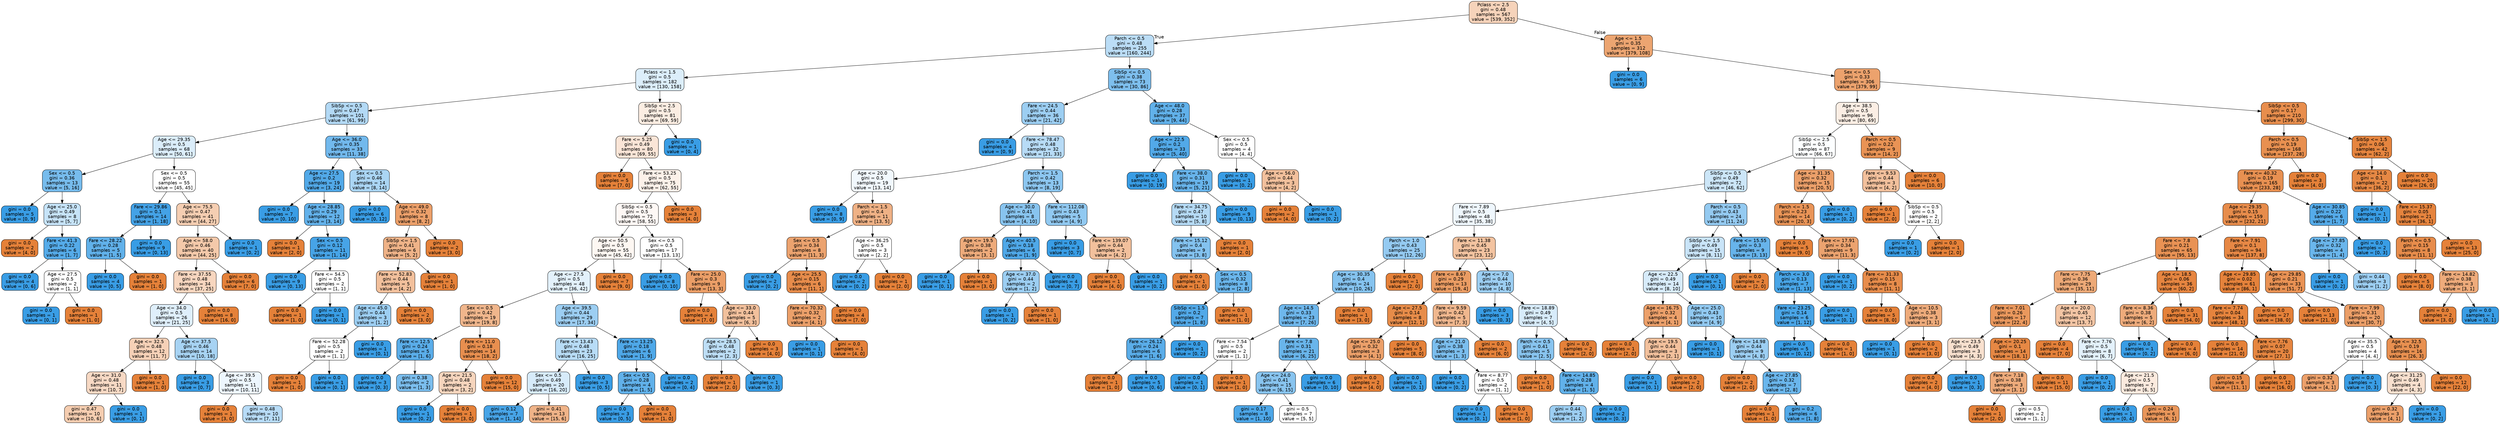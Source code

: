 digraph Tree {
node [shape=box, style="filled, rounded", color="black", fontname=helvetica] ;
edge [fontname=helvetica] ;
0 [label="Pclass <= 2.5\ngini = 0.48\nsamples = 567\nvalue = [539, 352]", fillcolor="#f6d3ba"] ;
1 [label="Parch <= 0.5\ngini = 0.48\nsamples = 255\nvalue = [160, 244]", fillcolor="#bbddf6"] ;
0 -> 1 [labeldistance=2.5, labelangle=45, headlabel="True"] ;
2 [label="Pclass <= 1.5\ngini = 0.5\nsamples = 182\nvalue = [130, 158]", fillcolor="#dceefa"] ;
1 -> 2 ;
3 [label="SibSp <= 0.5\ngini = 0.47\nsamples = 101\nvalue = [61, 99]", fillcolor="#b3d9f5"] ;
2 -> 3 ;
4 [label="Age <= 29.35\ngini = 0.5\nsamples = 68\nvalue = [50, 61]", fillcolor="#dbedfa"] ;
3 -> 4 ;
5 [label="Sex <= 0.5\ngini = 0.36\nsamples = 13\nvalue = [5, 16]", fillcolor="#77bced"] ;
4 -> 5 ;
6 [label="gini = 0.0\nsamples = 5\nvalue = [0, 9]", fillcolor="#399de5"] ;
5 -> 6 ;
7 [label="Age <= 25.0\ngini = 0.49\nsamples = 8\nvalue = [5, 7]", fillcolor="#c6e3f8"] ;
5 -> 7 ;
8 [label="gini = 0.0\nsamples = 2\nvalue = [4, 0]", fillcolor="#e58139"] ;
7 -> 8 ;
9 [label="Fare <= 41.3\ngini = 0.22\nsamples = 6\nvalue = [1, 7]", fillcolor="#55abe9"] ;
7 -> 9 ;
10 [label="gini = 0.0\nsamples = 4\nvalue = [0, 6]", fillcolor="#399de5"] ;
9 -> 10 ;
11 [label="Age <= 27.5\ngini = 0.5\nsamples = 2\nvalue = [1, 1]", fillcolor="#ffffff"] ;
9 -> 11 ;
12 [label="gini = 0.0\nsamples = 1\nvalue = [0, 1]", fillcolor="#399de5"] ;
11 -> 12 ;
13 [label="gini = 0.0\nsamples = 1\nvalue = [1, 0]", fillcolor="#e58139"] ;
11 -> 13 ;
14 [label="Sex <= 0.5\ngini = 0.5\nsamples = 55\nvalue = [45, 45]", fillcolor="#ffffff"] ;
4 -> 14 ;
15 [label="Fare <= 29.86\ngini = 0.1\nsamples = 14\nvalue = [1, 18]", fillcolor="#44a2e6"] ;
14 -> 15 ;
16 [label="Fare <= 28.22\ngini = 0.28\nsamples = 5\nvalue = [1, 5]", fillcolor="#61b1ea"] ;
15 -> 16 ;
17 [label="gini = 0.0\nsamples = 4\nvalue = [0, 5]", fillcolor="#399de5"] ;
16 -> 17 ;
18 [label="gini = 0.0\nsamples = 1\nvalue = [1, 0]", fillcolor="#e58139"] ;
16 -> 18 ;
19 [label="gini = 0.0\nsamples = 9\nvalue = [0, 13]", fillcolor="#399de5"] ;
15 -> 19 ;
20 [label="Age <= 75.5\ngini = 0.47\nsamples = 41\nvalue = [44, 27]", fillcolor="#f5ceb2"] ;
14 -> 20 ;
21 [label="Age <= 58.0\ngini = 0.46\nsamples = 40\nvalue = [44, 25]", fillcolor="#f4c9aa"] ;
20 -> 21 ;
22 [label="Fare <= 37.55\ngini = 0.48\nsamples = 34\nvalue = [37, 25]", fillcolor="#f7d6bf"] ;
21 -> 22 ;
23 [label="Age <= 34.0\ngini = 0.5\nsamples = 26\nvalue = [21, 25]", fillcolor="#dfeffb"] ;
22 -> 23 ;
24 [label="Age <= 32.5\ngini = 0.48\nsamples = 12\nvalue = [11, 7]", fillcolor="#f6d1b7"] ;
23 -> 24 ;
25 [label="Age <= 31.0\ngini = 0.48\nsamples = 11\nvalue = [10, 7]", fillcolor="#f7d9c4"] ;
24 -> 25 ;
26 [label="gini = 0.47\nsamples = 10\nvalue = [10, 6]", fillcolor="#f5cdb0"] ;
25 -> 26 ;
27 [label="gini = 0.0\nsamples = 1\nvalue = [0, 1]", fillcolor="#399de5"] ;
25 -> 27 ;
28 [label="gini = 0.0\nsamples = 1\nvalue = [1, 0]", fillcolor="#e58139"] ;
24 -> 28 ;
29 [label="Age <= 37.5\ngini = 0.46\nsamples = 14\nvalue = [10, 18]", fillcolor="#a7d3f3"] ;
23 -> 29 ;
30 [label="gini = 0.0\nsamples = 3\nvalue = [0, 7]", fillcolor="#399de5"] ;
29 -> 30 ;
31 [label="Age <= 39.5\ngini = 0.5\nsamples = 11\nvalue = [10, 11]", fillcolor="#edf6fd"] ;
29 -> 31 ;
32 [label="gini = 0.0\nsamples = 1\nvalue = [3, 0]", fillcolor="#e58139"] ;
31 -> 32 ;
33 [label="gini = 0.48\nsamples = 10\nvalue = [7, 11]", fillcolor="#b7dbf6"] ;
31 -> 33 ;
34 [label="gini = 0.0\nsamples = 8\nvalue = [16, 0]", fillcolor="#e58139"] ;
22 -> 34 ;
35 [label="gini = 0.0\nsamples = 6\nvalue = [7, 0]", fillcolor="#e58139"] ;
21 -> 35 ;
36 [label="gini = 0.0\nsamples = 1\nvalue = [0, 2]", fillcolor="#399de5"] ;
20 -> 36 ;
37 [label="Age <= 36.0\ngini = 0.35\nsamples = 33\nvalue = [11, 38]", fillcolor="#72b9ed"] ;
3 -> 37 ;
38 [label="Age <= 27.5\ngini = 0.2\nsamples = 19\nvalue = [3, 24]", fillcolor="#52a9e8"] ;
37 -> 38 ;
39 [label="gini = 0.0\nsamples = 7\nvalue = [0, 10]", fillcolor="#399de5"] ;
38 -> 39 ;
40 [label="Age <= 28.85\ngini = 0.29\nsamples = 12\nvalue = [3, 14]", fillcolor="#63b2eb"] ;
38 -> 40 ;
41 [label="gini = 0.0\nsamples = 1\nvalue = [2, 0]", fillcolor="#e58139"] ;
40 -> 41 ;
42 [label="Sex <= 0.5\ngini = 0.12\nsamples = 11\nvalue = [1, 14]", fillcolor="#47a4e7"] ;
40 -> 42 ;
43 [label="gini = 0.0\nsamples = 9\nvalue = [0, 13]", fillcolor="#399de5"] ;
42 -> 43 ;
44 [label="Fare <= 54.5\ngini = 0.5\nsamples = 2\nvalue = [1, 1]", fillcolor="#ffffff"] ;
42 -> 44 ;
45 [label="gini = 0.0\nsamples = 1\nvalue = [1, 0]", fillcolor="#e58139"] ;
44 -> 45 ;
46 [label="gini = 0.0\nsamples = 1\nvalue = [0, 1]", fillcolor="#399de5"] ;
44 -> 46 ;
47 [label="Sex <= 0.5\ngini = 0.46\nsamples = 14\nvalue = [8, 14]", fillcolor="#aad5f4"] ;
37 -> 47 ;
48 [label="gini = 0.0\nsamples = 6\nvalue = [0, 12]", fillcolor="#399de5"] ;
47 -> 48 ;
49 [label="Age <= 49.0\ngini = 0.32\nsamples = 8\nvalue = [8, 2]", fillcolor="#eca06a"] ;
47 -> 49 ;
50 [label="SibSp <= 1.5\ngini = 0.41\nsamples = 6\nvalue = [5, 2]", fillcolor="#efb388"] ;
49 -> 50 ;
51 [label="Fare <= 52.83\ngini = 0.44\nsamples = 5\nvalue = [4, 2]", fillcolor="#f2c09c"] ;
50 -> 51 ;
52 [label="Age <= 45.0\ngini = 0.44\nsamples = 3\nvalue = [1, 2]", fillcolor="#9ccef2"] ;
51 -> 52 ;
53 [label="Fare <= 52.28\ngini = 0.5\nsamples = 2\nvalue = [1, 1]", fillcolor="#ffffff"] ;
52 -> 53 ;
54 [label="gini = 0.0\nsamples = 1\nvalue = [1, 0]", fillcolor="#e58139"] ;
53 -> 54 ;
55 [label="gini = 0.0\nsamples = 1\nvalue = [0, 1]", fillcolor="#399de5"] ;
53 -> 55 ;
56 [label="gini = 0.0\nsamples = 1\nvalue = [0, 1]", fillcolor="#399de5"] ;
52 -> 56 ;
57 [label="gini = 0.0\nsamples = 2\nvalue = [3, 0]", fillcolor="#e58139"] ;
51 -> 57 ;
58 [label="gini = 0.0\nsamples = 1\nvalue = [1, 0]", fillcolor="#e58139"] ;
50 -> 58 ;
59 [label="gini = 0.0\nsamples = 2\nvalue = [3, 0]", fillcolor="#e58139"] ;
49 -> 59 ;
60 [label="SibSp <= 2.5\ngini = 0.5\nsamples = 81\nvalue = [69, 59]", fillcolor="#fbede2"] ;
2 -> 60 ;
61 [label="Fare <= 5.25\ngini = 0.49\nsamples = 80\nvalue = [69, 55]", fillcolor="#fae5d7"] ;
60 -> 61 ;
62 [label="gini = 0.0\nsamples = 5\nvalue = [7, 0]", fillcolor="#e58139"] ;
61 -> 62 ;
63 [label="Fare <= 53.25\ngini = 0.5\nsamples = 75\nvalue = [62, 55]", fillcolor="#fcf1e9"] ;
61 -> 63 ;
64 [label="SibSp <= 0.5\ngini = 0.5\nsamples = 72\nvalue = [58, 55]", fillcolor="#fef8f5"] ;
63 -> 64 ;
65 [label="Age <= 50.5\ngini = 0.5\nsamples = 55\nvalue = [45, 42]", fillcolor="#fdf7f2"] ;
64 -> 65 ;
66 [label="Age <= 27.5\ngini = 0.5\nsamples = 48\nvalue = [36, 42]", fillcolor="#e3f1fb"] ;
65 -> 66 ;
67 [label="Sex <= 0.5\ngini = 0.42\nsamples = 19\nvalue = [19, 8]", fillcolor="#f0b68c"] ;
66 -> 67 ;
68 [label="Fare <= 12.5\ngini = 0.24\nsamples = 5\nvalue = [1, 6]", fillcolor="#5aade9"] ;
67 -> 68 ;
69 [label="gini = 0.0\nsamples = 3\nvalue = [0, 3]", fillcolor="#399de5"] ;
68 -> 69 ;
70 [label="gini = 0.38\nsamples = 2\nvalue = [1, 3]", fillcolor="#7bbeee"] ;
68 -> 70 ;
71 [label="Fare <= 11.0\ngini = 0.18\nsamples = 14\nvalue = [18, 2]", fillcolor="#e88f4f"] ;
67 -> 71 ;
72 [label="Age <= 21.5\ngini = 0.48\nsamples = 2\nvalue = [3, 2]", fillcolor="#f6d5bd"] ;
71 -> 72 ;
73 [label="gini = 0.0\nsamples = 1\nvalue = [0, 2]", fillcolor="#399de5"] ;
72 -> 73 ;
74 [label="gini = 0.0\nsamples = 1\nvalue = [3, 0]", fillcolor="#e58139"] ;
72 -> 74 ;
75 [label="gini = 0.0\nsamples = 12\nvalue = [15, 0]", fillcolor="#e58139"] ;
71 -> 75 ;
76 [label="Age <= 39.5\ngini = 0.44\nsamples = 29\nvalue = [17, 34]", fillcolor="#9ccef2"] ;
66 -> 76 ;
77 [label="Fare <= 13.43\ngini = 0.48\nsamples = 23\nvalue = [16, 25]", fillcolor="#b8dcf6"] ;
76 -> 77 ;
78 [label="Sex <= 0.5\ngini = 0.49\nsamples = 20\nvalue = [16, 20]", fillcolor="#d7ebfa"] ;
77 -> 78 ;
79 [label="gini = 0.12\nsamples = 7\nvalue = [1, 14]", fillcolor="#47a4e7"] ;
78 -> 79 ;
80 [label="gini = 0.41\nsamples = 13\nvalue = [15, 6]", fillcolor="#efb388"] ;
78 -> 80 ;
81 [label="gini = 0.0\nsamples = 3\nvalue = [0, 5]", fillcolor="#399de5"] ;
77 -> 81 ;
82 [label="Fare <= 13.25\ngini = 0.18\nsamples = 6\nvalue = [1, 9]", fillcolor="#4fa8e8"] ;
76 -> 82 ;
83 [label="Sex <= 0.5\ngini = 0.28\nsamples = 4\nvalue = [1, 5]", fillcolor="#61b1ea"] ;
82 -> 83 ;
84 [label="gini = 0.0\nsamples = 3\nvalue = [0, 5]", fillcolor="#399de5"] ;
83 -> 84 ;
85 [label="gini = 0.0\nsamples = 1\nvalue = [1, 0]", fillcolor="#e58139"] ;
83 -> 85 ;
86 [label="gini = 0.0\nsamples = 2\nvalue = [0, 4]", fillcolor="#399de5"] ;
82 -> 86 ;
87 [label="gini = 0.0\nsamples = 7\nvalue = [9, 0]", fillcolor="#e58139"] ;
65 -> 87 ;
88 [label="Sex <= 0.5\ngini = 0.5\nsamples = 17\nvalue = [13, 13]", fillcolor="#ffffff"] ;
64 -> 88 ;
89 [label="gini = 0.0\nsamples = 8\nvalue = [0, 10]", fillcolor="#399de5"] ;
88 -> 89 ;
90 [label="Fare <= 25.0\ngini = 0.3\nsamples = 9\nvalue = [13, 3]", fillcolor="#eb9e67"] ;
88 -> 90 ;
91 [label="gini = 0.0\nsamples = 4\nvalue = [7, 0]", fillcolor="#e58139"] ;
90 -> 91 ;
92 [label="Age <= 33.0\ngini = 0.44\nsamples = 5\nvalue = [6, 3]", fillcolor="#f2c09c"] ;
90 -> 92 ;
93 [label="Age <= 28.5\ngini = 0.48\nsamples = 2\nvalue = [2, 3]", fillcolor="#bddef6"] ;
92 -> 93 ;
94 [label="gini = 0.0\nsamples = 1\nvalue = [2, 0]", fillcolor="#e58139"] ;
93 -> 94 ;
95 [label="gini = 0.0\nsamples = 1\nvalue = [0, 3]", fillcolor="#399de5"] ;
93 -> 95 ;
96 [label="gini = 0.0\nsamples = 3\nvalue = [4, 0]", fillcolor="#e58139"] ;
92 -> 96 ;
97 [label="gini = 0.0\nsamples = 3\nvalue = [4, 0]", fillcolor="#e58139"] ;
63 -> 97 ;
98 [label="gini = 0.0\nsamples = 1\nvalue = [0, 4]", fillcolor="#399de5"] ;
60 -> 98 ;
99 [label="SibSp <= 0.5\ngini = 0.38\nsamples = 73\nvalue = [30, 86]", fillcolor="#7ebfee"] ;
1 -> 99 ;
100 [label="Fare <= 24.5\ngini = 0.44\nsamples = 36\nvalue = [21, 42]", fillcolor="#9ccef2"] ;
99 -> 100 ;
101 [label="gini = 0.0\nsamples = 4\nvalue = [0, 9]", fillcolor="#399de5"] ;
100 -> 101 ;
102 [label="Fare <= 78.47\ngini = 0.48\nsamples = 32\nvalue = [21, 33]", fillcolor="#b7dbf6"] ;
100 -> 102 ;
103 [label="Age <= 20.0\ngini = 0.5\nsamples = 19\nvalue = [13, 14]", fillcolor="#f1f8fd"] ;
102 -> 103 ;
104 [label="gini = 0.0\nsamples = 8\nvalue = [0, 9]", fillcolor="#399de5"] ;
103 -> 104 ;
105 [label="Parch <= 1.5\ngini = 0.4\nsamples = 11\nvalue = [13, 5]", fillcolor="#efb185"] ;
103 -> 105 ;
106 [label="Sex <= 0.5\ngini = 0.34\nsamples = 8\nvalue = [11, 3]", fillcolor="#eca36f"] ;
105 -> 106 ;
107 [label="gini = 0.0\nsamples = 2\nvalue = [0, 2]", fillcolor="#399de5"] ;
106 -> 107 ;
108 [label="Age <= 25.5\ngini = 0.15\nsamples = 6\nvalue = [11, 1]", fillcolor="#e78c4b"] ;
106 -> 108 ;
109 [label="Fare <= 70.32\ngini = 0.32\nsamples = 2\nvalue = [4, 1]", fillcolor="#eca06a"] ;
108 -> 109 ;
110 [label="gini = 0.0\nsamples = 1\nvalue = [0, 1]", fillcolor="#399de5"] ;
109 -> 110 ;
111 [label="gini = 0.0\nsamples = 1\nvalue = [4, 0]", fillcolor="#e58139"] ;
109 -> 111 ;
112 [label="gini = 0.0\nsamples = 4\nvalue = [7, 0]", fillcolor="#e58139"] ;
108 -> 112 ;
113 [label="Age <= 36.25\ngini = 0.5\nsamples = 3\nvalue = [2, 2]", fillcolor="#ffffff"] ;
105 -> 113 ;
114 [label="gini = 0.0\nsamples = 2\nvalue = [0, 2]", fillcolor="#399de5"] ;
113 -> 114 ;
115 [label="gini = 0.0\nsamples = 1\nvalue = [2, 0]", fillcolor="#e58139"] ;
113 -> 115 ;
116 [label="Parch <= 1.5\ngini = 0.42\nsamples = 13\nvalue = [8, 19]", fillcolor="#8cc6f0"] ;
102 -> 116 ;
117 [label="Age <= 30.0\ngini = 0.41\nsamples = 8\nvalue = [4, 10]", fillcolor="#88c4ef"] ;
116 -> 117 ;
118 [label="Age <= 19.5\ngini = 0.38\nsamples = 2\nvalue = [3, 1]", fillcolor="#eeab7b"] ;
117 -> 118 ;
119 [label="gini = 0.0\nsamples = 1\nvalue = [0, 1]", fillcolor="#399de5"] ;
118 -> 119 ;
120 [label="gini = 0.0\nsamples = 1\nvalue = [3, 0]", fillcolor="#e58139"] ;
118 -> 120 ;
121 [label="Age <= 40.5\ngini = 0.18\nsamples = 6\nvalue = [1, 9]", fillcolor="#4fa8e8"] ;
117 -> 121 ;
122 [label="Age <= 37.0\ngini = 0.44\nsamples = 2\nvalue = [1, 2]", fillcolor="#9ccef2"] ;
121 -> 122 ;
123 [label="gini = 0.0\nsamples = 1\nvalue = [0, 2]", fillcolor="#399de5"] ;
122 -> 123 ;
124 [label="gini = 0.0\nsamples = 1\nvalue = [1, 0]", fillcolor="#e58139"] ;
122 -> 124 ;
125 [label="gini = 0.0\nsamples = 4\nvalue = [0, 7]", fillcolor="#399de5"] ;
121 -> 125 ;
126 [label="Fare <= 112.08\ngini = 0.43\nsamples = 5\nvalue = [4, 9]", fillcolor="#91c9f1"] ;
116 -> 126 ;
127 [label="gini = 0.0\nsamples = 3\nvalue = [0, 7]", fillcolor="#399de5"] ;
126 -> 127 ;
128 [label="Fare <= 139.07\ngini = 0.44\nsamples = 2\nvalue = [4, 2]", fillcolor="#f2c09c"] ;
126 -> 128 ;
129 [label="gini = 0.0\nsamples = 1\nvalue = [4, 0]", fillcolor="#e58139"] ;
128 -> 129 ;
130 [label="gini = 0.0\nsamples = 1\nvalue = [0, 2]", fillcolor="#399de5"] ;
128 -> 130 ;
131 [label="Age <= 48.0\ngini = 0.28\nsamples = 37\nvalue = [9, 44]", fillcolor="#61b1ea"] ;
99 -> 131 ;
132 [label="Age <= 22.5\ngini = 0.2\nsamples = 33\nvalue = [5, 40]", fillcolor="#52a9e8"] ;
131 -> 132 ;
133 [label="gini = 0.0\nsamples = 14\nvalue = [0, 19]", fillcolor="#399de5"] ;
132 -> 133 ;
134 [label="Fare <= 38.0\ngini = 0.31\nsamples = 19\nvalue = [5, 21]", fillcolor="#68b4eb"] ;
132 -> 134 ;
135 [label="Fare <= 34.75\ngini = 0.47\nsamples = 10\nvalue = [5, 8]", fillcolor="#b5daf5"] ;
134 -> 135 ;
136 [label="Fare <= 15.12\ngini = 0.4\nsamples = 9\nvalue = [3, 8]", fillcolor="#83c2ef"] ;
135 -> 136 ;
137 [label="gini = 0.0\nsamples = 1\nvalue = [1, 0]", fillcolor="#e58139"] ;
136 -> 137 ;
138 [label="Sex <= 0.5\ngini = 0.32\nsamples = 8\nvalue = [2, 8]", fillcolor="#6ab6ec"] ;
136 -> 138 ;
139 [label="SibSp <= 1.5\ngini = 0.2\nsamples = 7\nvalue = [1, 8]", fillcolor="#52a9e8"] ;
138 -> 139 ;
140 [label="Fare <= 26.12\ngini = 0.24\nsamples = 6\nvalue = [1, 6]", fillcolor="#5aade9"] ;
139 -> 140 ;
141 [label="gini = 0.0\nsamples = 1\nvalue = [1, 0]", fillcolor="#e58139"] ;
140 -> 141 ;
142 [label="gini = 0.0\nsamples = 5\nvalue = [0, 6]", fillcolor="#399de5"] ;
140 -> 142 ;
143 [label="gini = 0.0\nsamples = 1\nvalue = [0, 2]", fillcolor="#399de5"] ;
139 -> 143 ;
144 [label="gini = 0.0\nsamples = 1\nvalue = [1, 0]", fillcolor="#e58139"] ;
138 -> 144 ;
145 [label="gini = 0.0\nsamples = 1\nvalue = [2, 0]", fillcolor="#e58139"] ;
135 -> 145 ;
146 [label="gini = 0.0\nsamples = 9\nvalue = [0, 13]", fillcolor="#399de5"] ;
134 -> 146 ;
147 [label="Sex <= 0.5\ngini = 0.5\nsamples = 4\nvalue = [4, 4]", fillcolor="#ffffff"] ;
131 -> 147 ;
148 [label="gini = 0.0\nsamples = 1\nvalue = [0, 2]", fillcolor="#399de5"] ;
147 -> 148 ;
149 [label="Age <= 56.0\ngini = 0.44\nsamples = 3\nvalue = [4, 2]", fillcolor="#f2c09c"] ;
147 -> 149 ;
150 [label="gini = 0.0\nsamples = 2\nvalue = [4, 0]", fillcolor="#e58139"] ;
149 -> 150 ;
151 [label="gini = 0.0\nsamples = 1\nvalue = [0, 2]", fillcolor="#399de5"] ;
149 -> 151 ;
152 [label="Age <= 1.5\ngini = 0.35\nsamples = 312\nvalue = [379, 108]", fillcolor="#eca571"] ;
0 -> 152 [labeldistance=2.5, labelangle=-45, headlabel="False"] ;
153 [label="gini = 0.0\nsamples = 6\nvalue = [0, 9]", fillcolor="#399de5"] ;
152 -> 153 ;
154 [label="Sex <= 0.5\ngini = 0.33\nsamples = 306\nvalue = [379, 99]", fillcolor="#eca26d"] ;
152 -> 154 ;
155 [label="Age <= 38.5\ngini = 0.5\nsamples = 96\nvalue = [80, 69]", fillcolor="#fbeee4"] ;
154 -> 155 ;
156 [label="SibSp <= 2.5\ngini = 0.5\nsamples = 87\nvalue = [66, 67]", fillcolor="#fcfeff"] ;
155 -> 156 ;
157 [label="SibSp <= 0.5\ngini = 0.49\nsamples = 72\nvalue = [46, 62]", fillcolor="#cce6f8"] ;
156 -> 157 ;
158 [label="Fare <= 7.89\ngini = 0.5\nsamples = 48\nvalue = [35, 38]", fillcolor="#eff7fd"] ;
157 -> 158 ;
159 [label="Parch <= 1.0\ngini = 0.43\nsamples = 25\nvalue = [12, 26]", fillcolor="#94caf1"] ;
158 -> 159 ;
160 [label="Age <= 30.35\ngini = 0.4\nsamples = 24\nvalue = [10, 26]", fillcolor="#85c3ef"] ;
159 -> 160 ;
161 [label="Age <= 14.5\ngini = 0.33\nsamples = 23\nvalue = [7, 26]", fillcolor="#6eb7ec"] ;
160 -> 161 ;
162 [label="Fare <= 7.54\ngini = 0.5\nsamples = 2\nvalue = [1, 1]", fillcolor="#ffffff"] ;
161 -> 162 ;
163 [label="gini = 0.0\nsamples = 1\nvalue = [0, 1]", fillcolor="#399de5"] ;
162 -> 163 ;
164 [label="gini = 0.0\nsamples = 1\nvalue = [1, 0]", fillcolor="#e58139"] ;
162 -> 164 ;
165 [label="Fare <= 7.8\ngini = 0.31\nsamples = 21\nvalue = [6, 25]", fillcolor="#69b5eb"] ;
161 -> 165 ;
166 [label="Age <= 24.0\ngini = 0.41\nsamples = 15\nvalue = [6, 15]", fillcolor="#88c4ef"] ;
165 -> 166 ;
167 [label="gini = 0.17\nsamples = 8\nvalue = [1, 10]", fillcolor="#4da7e8"] ;
166 -> 167 ;
168 [label="gini = 0.5\nsamples = 7\nvalue = [5, 5]", fillcolor="#ffffff"] ;
166 -> 168 ;
169 [label="gini = 0.0\nsamples = 6\nvalue = [0, 10]", fillcolor="#399de5"] ;
165 -> 169 ;
170 [label="gini = 0.0\nsamples = 1\nvalue = [3, 0]", fillcolor="#e58139"] ;
160 -> 170 ;
171 [label="gini = 0.0\nsamples = 1\nvalue = [2, 0]", fillcolor="#e58139"] ;
159 -> 171 ;
172 [label="Fare <= 11.38\ngini = 0.45\nsamples = 23\nvalue = [23, 12]", fillcolor="#f3c3a0"] ;
158 -> 172 ;
173 [label="Fare <= 8.67\ngini = 0.29\nsamples = 13\nvalue = [19, 4]", fillcolor="#ea9c63"] ;
172 -> 173 ;
174 [label="Age <= 27.5\ngini = 0.14\nsamples = 8\nvalue = [12, 1]", fillcolor="#e78c49"] ;
173 -> 174 ;
175 [label="Age <= 25.0\ngini = 0.32\nsamples = 3\nvalue = [4, 1]", fillcolor="#eca06a"] ;
174 -> 175 ;
176 [label="gini = 0.0\nsamples = 2\nvalue = [4, 0]", fillcolor="#e58139"] ;
175 -> 176 ;
177 [label="gini = 0.0\nsamples = 1\nvalue = [0, 1]", fillcolor="#399de5"] ;
175 -> 177 ;
178 [label="gini = 0.0\nsamples = 5\nvalue = [8, 0]", fillcolor="#e58139"] ;
174 -> 178 ;
179 [label="Fare <= 9.59\ngini = 0.42\nsamples = 5\nvalue = [7, 3]", fillcolor="#f0b78e"] ;
173 -> 179 ;
180 [label="Age <= 21.0\ngini = 0.38\nsamples = 3\nvalue = [1, 3]", fillcolor="#7bbeee"] ;
179 -> 180 ;
181 [label="gini = 0.0\nsamples = 1\nvalue = [0, 2]", fillcolor="#399de5"] ;
180 -> 181 ;
182 [label="Fare <= 8.77\ngini = 0.5\nsamples = 2\nvalue = [1, 1]", fillcolor="#ffffff"] ;
180 -> 182 ;
183 [label="gini = 0.0\nsamples = 1\nvalue = [0, 1]", fillcolor="#399de5"] ;
182 -> 183 ;
184 [label="gini = 0.0\nsamples = 1\nvalue = [1, 0]", fillcolor="#e58139"] ;
182 -> 184 ;
185 [label="gini = 0.0\nsamples = 2\nvalue = [6, 0]", fillcolor="#e58139"] ;
179 -> 185 ;
186 [label="Age <= 7.0\ngini = 0.44\nsamples = 10\nvalue = [4, 8]", fillcolor="#9ccef2"] ;
172 -> 186 ;
187 [label="gini = 0.0\nsamples = 3\nvalue = [0, 3]", fillcolor="#399de5"] ;
186 -> 187 ;
188 [label="Fare <= 18.89\ngini = 0.49\nsamples = 7\nvalue = [4, 5]", fillcolor="#d7ebfa"] ;
186 -> 188 ;
189 [label="Parch <= 0.5\ngini = 0.41\nsamples = 5\nvalue = [2, 5]", fillcolor="#88c4ef"] ;
188 -> 189 ;
190 [label="gini = 0.0\nsamples = 1\nvalue = [1, 0]", fillcolor="#e58139"] ;
189 -> 190 ;
191 [label="Fare <= 14.85\ngini = 0.28\nsamples = 4\nvalue = [1, 5]", fillcolor="#61b1ea"] ;
189 -> 191 ;
192 [label="gini = 0.44\nsamples = 2\nvalue = [1, 2]", fillcolor="#9ccef2"] ;
191 -> 192 ;
193 [label="gini = 0.0\nsamples = 2\nvalue = [0, 3]", fillcolor="#399de5"] ;
191 -> 193 ;
194 [label="gini = 0.0\nsamples = 2\nvalue = [2, 0]", fillcolor="#e58139"] ;
188 -> 194 ;
195 [label="Parch <= 0.5\ngini = 0.43\nsamples = 24\nvalue = [11, 24]", fillcolor="#94caf1"] ;
157 -> 195 ;
196 [label="SibSp <= 1.5\ngini = 0.49\nsamples = 15\nvalue = [8, 11]", fillcolor="#c9e4f8"] ;
195 -> 196 ;
197 [label="Age <= 22.5\ngini = 0.49\nsamples = 14\nvalue = [8, 10]", fillcolor="#d7ebfa"] ;
196 -> 197 ;
198 [label="Age <= 16.75\ngini = 0.32\nsamples = 4\nvalue = [4, 1]", fillcolor="#eca06a"] ;
197 -> 198 ;
199 [label="gini = 0.0\nsamples = 1\nvalue = [2, 0]", fillcolor="#e58139"] ;
198 -> 199 ;
200 [label="Age <= 19.5\ngini = 0.44\nsamples = 3\nvalue = [2, 1]", fillcolor="#f2c09c"] ;
198 -> 200 ;
201 [label="gini = 0.0\nsamples = 1\nvalue = [0, 1]", fillcolor="#399de5"] ;
200 -> 201 ;
202 [label="gini = 0.0\nsamples = 2\nvalue = [2, 0]", fillcolor="#e58139"] ;
200 -> 202 ;
203 [label="Age <= 25.0\ngini = 0.43\nsamples = 10\nvalue = [4, 9]", fillcolor="#91c9f1"] ;
197 -> 203 ;
204 [label="gini = 0.0\nsamples = 1\nvalue = [0, 1]", fillcolor="#399de5"] ;
203 -> 204 ;
205 [label="Fare <= 14.98\ngini = 0.44\nsamples = 9\nvalue = [4, 8]", fillcolor="#9ccef2"] ;
203 -> 205 ;
206 [label="gini = 0.0\nsamples = 2\nvalue = [2, 0]", fillcolor="#e58139"] ;
205 -> 206 ;
207 [label="Age <= 27.85\ngini = 0.32\nsamples = 7\nvalue = [2, 8]", fillcolor="#6ab6ec"] ;
205 -> 207 ;
208 [label="gini = 0.0\nsamples = 1\nvalue = [1, 0]", fillcolor="#e58139"] ;
207 -> 208 ;
209 [label="gini = 0.2\nsamples = 6\nvalue = [1, 8]", fillcolor="#52a9e8"] ;
207 -> 209 ;
210 [label="gini = 0.0\nsamples = 1\nvalue = [0, 1]", fillcolor="#399de5"] ;
196 -> 210 ;
211 [label="Fare <= 15.55\ngini = 0.3\nsamples = 9\nvalue = [3, 13]", fillcolor="#67b4eb"] ;
195 -> 211 ;
212 [label="gini = 0.0\nsamples = 2\nvalue = [2, 0]", fillcolor="#e58139"] ;
211 -> 212 ;
213 [label="Parch <= 3.0\ngini = 0.13\nsamples = 7\nvalue = [1, 13]", fillcolor="#48a5e7"] ;
211 -> 213 ;
214 [label="Fare <= 23.25\ngini = 0.14\nsamples = 6\nvalue = [1, 12]", fillcolor="#49a5e7"] ;
213 -> 214 ;
215 [label="gini = 0.0\nsamples = 5\nvalue = [0, 12]", fillcolor="#399de5"] ;
214 -> 215 ;
216 [label="gini = 0.0\nsamples = 1\nvalue = [1, 0]", fillcolor="#e58139"] ;
214 -> 216 ;
217 [label="gini = 0.0\nsamples = 1\nvalue = [0, 1]", fillcolor="#399de5"] ;
213 -> 217 ;
218 [label="Age <= 31.35\ngini = 0.32\nsamples = 15\nvalue = [20, 5]", fillcolor="#eca06a"] ;
156 -> 218 ;
219 [label="Parch <= 1.5\ngini = 0.23\nsamples = 14\nvalue = [20, 3]", fillcolor="#e99457"] ;
218 -> 219 ;
220 [label="gini = 0.0\nsamples = 5\nvalue = [9, 0]", fillcolor="#e58139"] ;
219 -> 220 ;
221 [label="Fare <= 17.91\ngini = 0.34\nsamples = 9\nvalue = [11, 3]", fillcolor="#eca36f"] ;
219 -> 221 ;
222 [label="gini = 0.0\nsamples = 1\nvalue = [0, 2]", fillcolor="#399de5"] ;
221 -> 222 ;
223 [label="Fare <= 31.33\ngini = 0.15\nsamples = 8\nvalue = [11, 1]", fillcolor="#e78c4b"] ;
221 -> 223 ;
224 [label="gini = 0.0\nsamples = 5\nvalue = [8, 0]", fillcolor="#e58139"] ;
223 -> 224 ;
225 [label="Age <= 10.5\ngini = 0.38\nsamples = 3\nvalue = [3, 1]", fillcolor="#eeab7b"] ;
223 -> 225 ;
226 [label="gini = 0.0\nsamples = 1\nvalue = [0, 1]", fillcolor="#399de5"] ;
225 -> 226 ;
227 [label="gini = 0.0\nsamples = 2\nvalue = [3, 0]", fillcolor="#e58139"] ;
225 -> 227 ;
228 [label="gini = 0.0\nsamples = 1\nvalue = [0, 2]", fillcolor="#399de5"] ;
218 -> 228 ;
229 [label="Parch <= 0.5\ngini = 0.22\nsamples = 9\nvalue = [14, 2]", fillcolor="#e99355"] ;
155 -> 229 ;
230 [label="Fare <= 9.53\ngini = 0.44\nsamples = 3\nvalue = [4, 2]", fillcolor="#f2c09c"] ;
229 -> 230 ;
231 [label="gini = 0.0\nsamples = 1\nvalue = [2, 0]", fillcolor="#e58139"] ;
230 -> 231 ;
232 [label="SibSp <= 0.5\ngini = 0.5\nsamples = 2\nvalue = [2, 2]", fillcolor="#ffffff"] ;
230 -> 232 ;
233 [label="gini = 0.0\nsamples = 1\nvalue = [0, 2]", fillcolor="#399de5"] ;
232 -> 233 ;
234 [label="gini = 0.0\nsamples = 1\nvalue = [2, 0]", fillcolor="#e58139"] ;
232 -> 234 ;
235 [label="gini = 0.0\nsamples = 6\nvalue = [10, 0]", fillcolor="#e58139"] ;
229 -> 235 ;
236 [label="SibSp <= 0.5\ngini = 0.17\nsamples = 210\nvalue = [299, 30]", fillcolor="#e88e4d"] ;
154 -> 236 ;
237 [label="Parch <= 0.5\ngini = 0.19\nsamples = 168\nvalue = [237, 28]", fillcolor="#e89050"] ;
236 -> 237 ;
238 [label="Fare <= 40.32\ngini = 0.19\nsamples = 165\nvalue = [233, 28]", fillcolor="#e89051"] ;
237 -> 238 ;
239 [label="Age <= 29.35\ngini = 0.15\nsamples = 159\nvalue = [232, 21]", fillcolor="#e78c4b"] ;
238 -> 239 ;
240 [label="Fare <= 7.8\ngini = 0.21\nsamples = 65\nvalue = [95, 13]", fillcolor="#e99254"] ;
239 -> 240 ;
241 [label="Fare <= 7.75\ngini = 0.36\nsamples = 29\nvalue = [35, 11]", fillcolor="#eda977"] ;
240 -> 241 ;
242 [label="Fare <= 7.01\ngini = 0.26\nsamples = 17\nvalue = [22, 4]", fillcolor="#ea985d"] ;
241 -> 242 ;
243 [label="Age <= 23.5\ngini = 0.49\nsamples = 3\nvalue = [4, 3]", fillcolor="#f8e0ce"] ;
242 -> 243 ;
244 [label="gini = 0.0\nsamples = 2\nvalue = [4, 0]", fillcolor="#e58139"] ;
243 -> 244 ;
245 [label="gini = 0.0\nsamples = 1\nvalue = [0, 3]", fillcolor="#399de5"] ;
243 -> 245 ;
246 [label="Age <= 20.25\ngini = 0.1\nsamples = 14\nvalue = [18, 1]", fillcolor="#e68844"] ;
242 -> 246 ;
247 [label="Fare <= 7.18\ngini = 0.38\nsamples = 3\nvalue = [3, 1]", fillcolor="#eeab7b"] ;
246 -> 247 ;
248 [label="gini = 0.0\nsamples = 1\nvalue = [2, 0]", fillcolor="#e58139"] ;
247 -> 248 ;
249 [label="gini = 0.5\nsamples = 2\nvalue = [1, 1]", fillcolor="#ffffff"] ;
247 -> 249 ;
250 [label="gini = 0.0\nsamples = 11\nvalue = [15, 0]", fillcolor="#e58139"] ;
246 -> 250 ;
251 [label="Age <= 20.0\ngini = 0.45\nsamples = 12\nvalue = [13, 7]", fillcolor="#f3c5a4"] ;
241 -> 251 ;
252 [label="gini = 0.0\nsamples = 4\nvalue = [7, 0]", fillcolor="#e58139"] ;
251 -> 252 ;
253 [label="Fare <= 7.76\ngini = 0.5\nsamples = 8\nvalue = [6, 7]", fillcolor="#e3f1fb"] ;
251 -> 253 ;
254 [label="gini = 0.0\nsamples = 1\nvalue = [0, 2]", fillcolor="#399de5"] ;
253 -> 254 ;
255 [label="Age <= 21.5\ngini = 0.5\nsamples = 7\nvalue = [6, 5]", fillcolor="#fbeade"] ;
253 -> 255 ;
256 [label="gini = 0.0\nsamples = 1\nvalue = [0, 4]", fillcolor="#399de5"] ;
255 -> 256 ;
257 [label="gini = 0.24\nsamples = 6\nvalue = [6, 1]", fillcolor="#e9965a"] ;
255 -> 257 ;
258 [label="Age <= 18.5\ngini = 0.06\nsamples = 36\nvalue = [60, 2]", fillcolor="#e68540"] ;
240 -> 258 ;
259 [label="Fare <= 8.36\ngini = 0.38\nsamples = 5\nvalue = [6, 2]", fillcolor="#eeab7b"] ;
258 -> 259 ;
260 [label="gini = 0.0\nsamples = 1\nvalue = [0, 2]", fillcolor="#399de5"] ;
259 -> 260 ;
261 [label="gini = 0.0\nsamples = 4\nvalue = [6, 0]", fillcolor="#e58139"] ;
259 -> 261 ;
262 [label="gini = 0.0\nsamples = 31\nvalue = [54, 0]", fillcolor="#e58139"] ;
258 -> 262 ;
263 [label="Fare <= 7.91\ngini = 0.1\nsamples = 94\nvalue = [137, 8]", fillcolor="#e78845"] ;
239 -> 263 ;
264 [label="Age <= 29.85\ngini = 0.02\nsamples = 61\nvalue = [86, 1]", fillcolor="#e5823b"] ;
263 -> 264 ;
265 [label="Fare <= 7.74\ngini = 0.04\nsamples = 34\nvalue = [48, 1]", fillcolor="#e6843d"] ;
264 -> 265 ;
266 [label="gini = 0.0\nsamples = 14\nvalue = [21, 0]", fillcolor="#e58139"] ;
265 -> 266 ;
267 [label="Fare <= 7.76\ngini = 0.07\nsamples = 20\nvalue = [27, 1]", fillcolor="#e68640"] ;
265 -> 267 ;
268 [label="gini = 0.15\nsamples = 8\nvalue = [11, 1]", fillcolor="#e78c4b"] ;
267 -> 268 ;
269 [label="gini = 0.0\nsamples = 12\nvalue = [16, 0]", fillcolor="#e58139"] ;
267 -> 269 ;
270 [label="gini = 0.0\nsamples = 27\nvalue = [38, 0]", fillcolor="#e58139"] ;
264 -> 270 ;
271 [label="Age <= 29.85\ngini = 0.21\nsamples = 33\nvalue = [51, 7]", fillcolor="#e99254"] ;
263 -> 271 ;
272 [label="gini = 0.0\nsamples = 13\nvalue = [21, 0]", fillcolor="#e58139"] ;
271 -> 272 ;
273 [label="Fare <= 7.99\ngini = 0.31\nsamples = 20\nvalue = [30, 7]", fillcolor="#eb9e67"] ;
271 -> 273 ;
274 [label="Age <= 35.5\ngini = 0.5\nsamples = 4\nvalue = [4, 4]", fillcolor="#ffffff"] ;
273 -> 274 ;
275 [label="gini = 0.32\nsamples = 3\nvalue = [4, 1]", fillcolor="#eca06a"] ;
274 -> 275 ;
276 [label="gini = 0.0\nsamples = 1\nvalue = [0, 3]", fillcolor="#399de5"] ;
274 -> 276 ;
277 [label="Age <= 32.5\ngini = 0.19\nsamples = 16\nvalue = [26, 3]", fillcolor="#e89050"] ;
273 -> 277 ;
278 [label="Age <= 31.25\ngini = 0.49\nsamples = 4\nvalue = [4, 3]", fillcolor="#f8e0ce"] ;
277 -> 278 ;
279 [label="gini = 0.32\nsamples = 3\nvalue = [4, 1]", fillcolor="#eca06a"] ;
278 -> 279 ;
280 [label="gini = 0.0\nsamples = 1\nvalue = [0, 2]", fillcolor="#399de5"] ;
278 -> 280 ;
281 [label="gini = 0.0\nsamples = 12\nvalue = [22, 0]", fillcolor="#e58139"] ;
277 -> 281 ;
282 [label="Age <= 30.85\ngini = 0.22\nsamples = 6\nvalue = [1, 7]", fillcolor="#55abe9"] ;
238 -> 282 ;
283 [label="Age <= 27.85\ngini = 0.32\nsamples = 4\nvalue = [1, 4]", fillcolor="#6ab6ec"] ;
282 -> 283 ;
284 [label="gini = 0.0\nsamples = 1\nvalue = [0, 2]", fillcolor="#399de5"] ;
283 -> 284 ;
285 [label="gini = 0.44\nsamples = 3\nvalue = [1, 2]", fillcolor="#9ccef2"] ;
283 -> 285 ;
286 [label="gini = 0.0\nsamples = 2\nvalue = [0, 3]", fillcolor="#399de5"] ;
282 -> 286 ;
287 [label="gini = 0.0\nsamples = 3\nvalue = [4, 0]", fillcolor="#e58139"] ;
237 -> 287 ;
288 [label="SibSp <= 1.5\ngini = 0.06\nsamples = 42\nvalue = [62, 2]", fillcolor="#e6853f"] ;
236 -> 288 ;
289 [label="Age <= 14.0\ngini = 0.1\nsamples = 22\nvalue = [36, 2]", fillcolor="#e68844"] ;
288 -> 289 ;
290 [label="gini = 0.0\nsamples = 1\nvalue = [0, 1]", fillcolor="#399de5"] ;
289 -> 290 ;
291 [label="Fare <= 15.37\ngini = 0.05\nsamples = 21\nvalue = [36, 1]", fillcolor="#e6843e"] ;
289 -> 291 ;
292 [label="Parch <= 0.5\ngini = 0.15\nsamples = 8\nvalue = [11, 1]", fillcolor="#e78c4b"] ;
291 -> 292 ;
293 [label="gini = 0.0\nsamples = 5\nvalue = [8, 0]", fillcolor="#e58139"] ;
292 -> 293 ;
294 [label="Fare <= 14.82\ngini = 0.38\nsamples = 3\nvalue = [3, 1]", fillcolor="#eeab7b"] ;
292 -> 294 ;
295 [label="gini = 0.0\nsamples = 2\nvalue = [3, 0]", fillcolor="#e58139"] ;
294 -> 295 ;
296 [label="gini = 0.0\nsamples = 1\nvalue = [0, 1]", fillcolor="#399de5"] ;
294 -> 296 ;
297 [label="gini = 0.0\nsamples = 13\nvalue = [25, 0]", fillcolor="#e58139"] ;
291 -> 297 ;
298 [label="gini = 0.0\nsamples = 20\nvalue = [26, 0]", fillcolor="#e58139"] ;
288 -> 298 ;
}